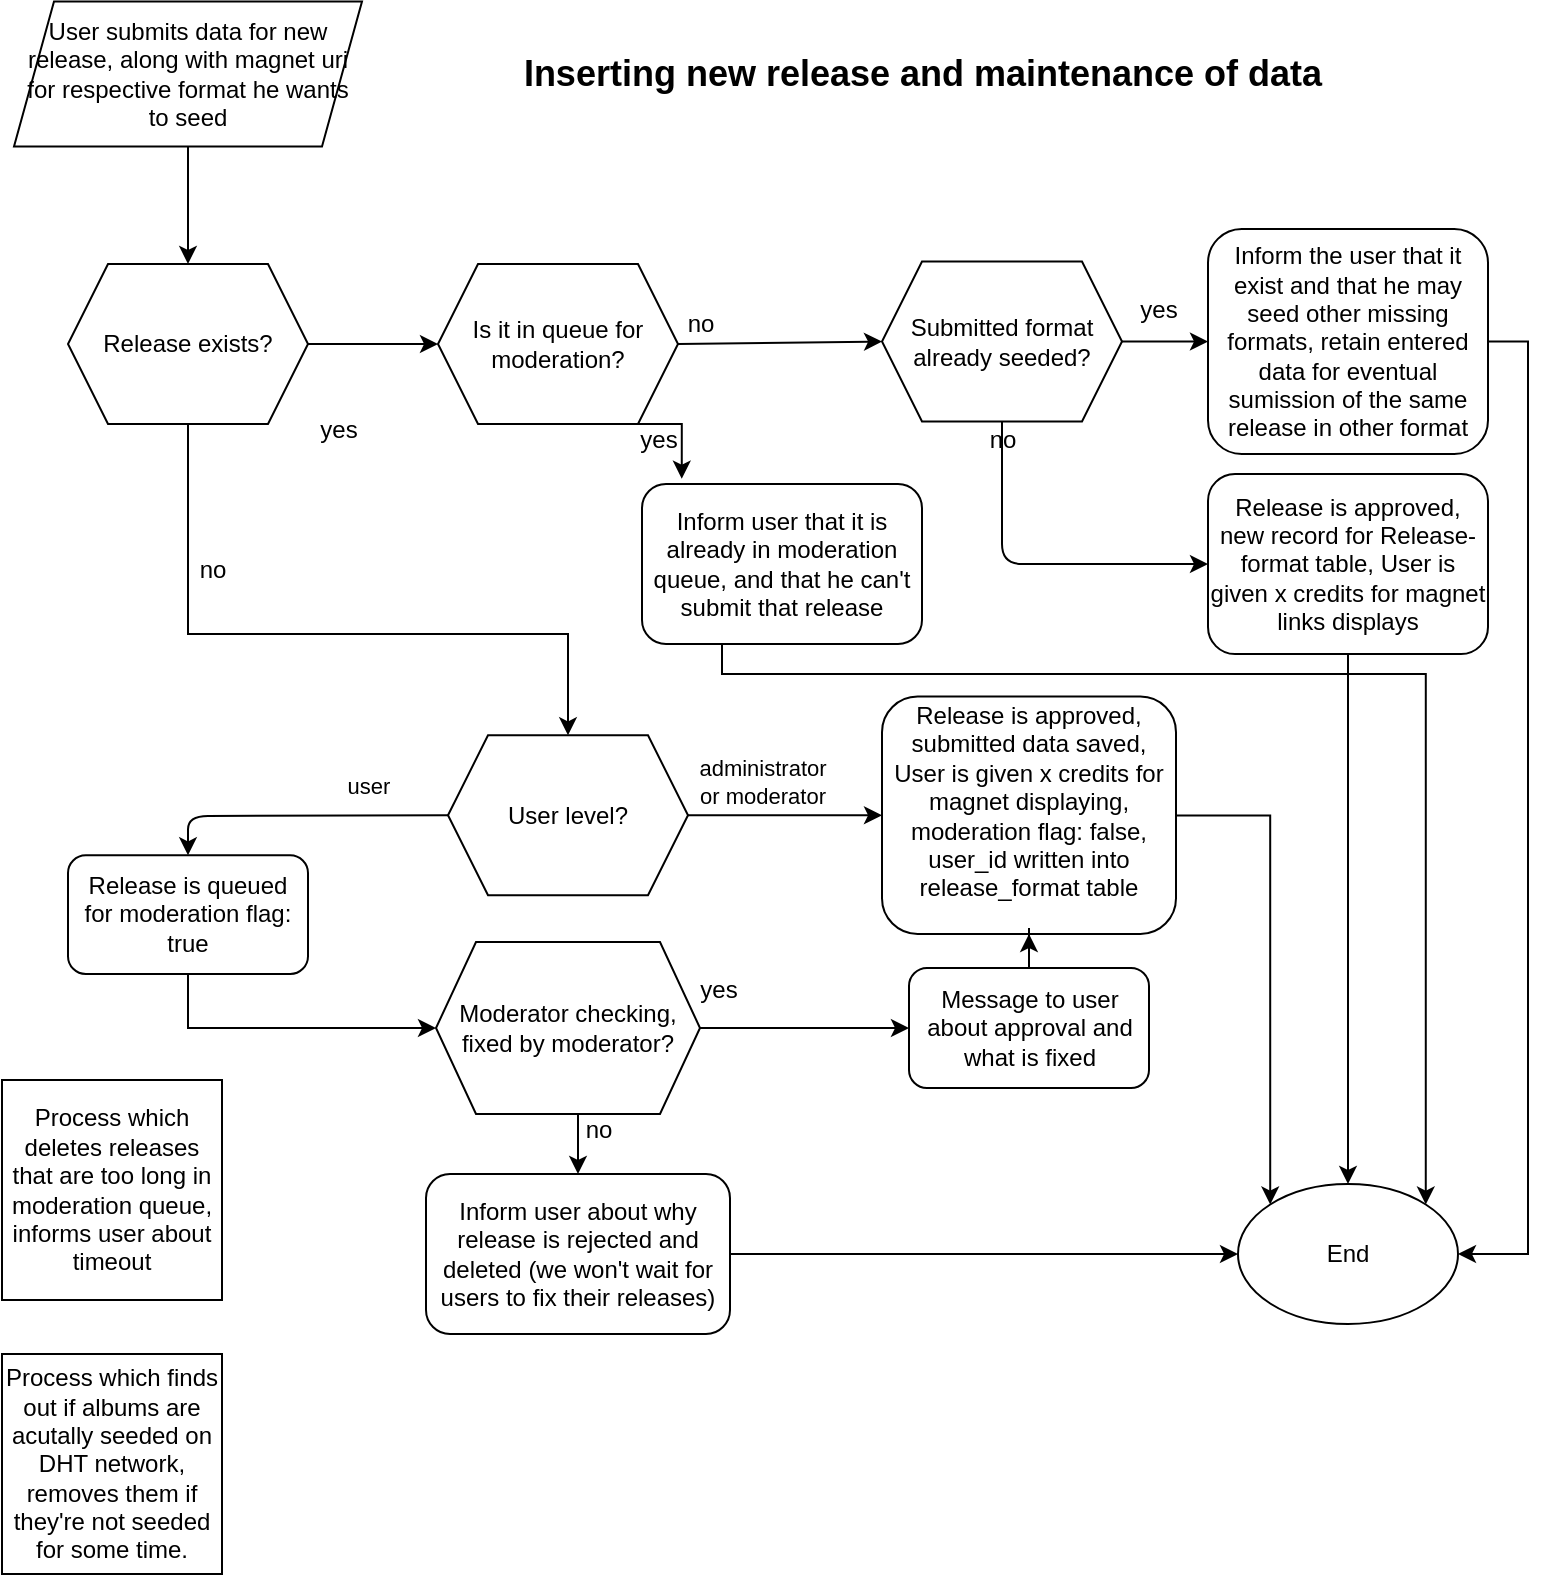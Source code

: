 <mxfile version="15.8.2" type="device" pages="3"><diagram name="Inserting a new release" id="c7558073-3199-34d8-9f00-42111426c3f3"><mxGraphModel dx="2062" dy="2243" grid="1" gridSize="10" guides="1" tooltips="1" connect="1" arrows="1" fold="1" page="1" pageScale="1" pageWidth="826" pageHeight="1169" background="#ffffff" math="0" shadow="0"><root><mxCell id="0"/><mxCell id="1" parent="0"/><mxCell id="n2ZyNjZmt25_cpvlLMeK-97" value="&lt;div&gt;&lt;font size=&quot;1&quot;&gt;&lt;b style=&quot;font-size: 18px&quot;&gt;Inserting new release and maintenance of data&lt;br&gt;&lt;/b&gt;&lt;/font&gt;&lt;/div&gt;" style="text;html=1;align=center;verticalAlign=middle;resizable=0;points=[];autosize=1;" parent="1" vertex="1"><mxGeometry x="290" y="-1140" width="420" height="20" as="geometry"/></mxCell><mxCell id="n2ZyNjZmt25_cpvlLMeK-98" value="User level?" style="shape=hexagon;perimeter=hexagonPerimeter2;whiteSpace=wrap;html=1;fixedSize=1;" parent="1" vertex="1"><mxGeometry x="263" y="-799.37" width="120" height="80" as="geometry"/></mxCell><object label="&lt;div&gt;administrator&lt;br&gt;&lt;/div&gt;&lt;div&gt;or moderator&lt;br&gt;&lt;/div&gt;" id="n2ZyNjZmt25_cpvlLMeK-103"><mxCell style="endArrow=classic;html=1;exitX=1;exitY=0.5;exitDx=0;exitDy=0;entryX=0;entryY=0.5;entryDx=0;entryDy=0;" parent="1" source="n2ZyNjZmt25_cpvlLMeK-98" target="n2ZyNjZmt25_cpvlLMeK-108" edge="1"><mxGeometry x="-0.237" y="18" width="50" height="50" relative="1" as="geometry"><mxPoint x="413" y="-805" as="sourcePoint"/><mxPoint x="638" y="-795" as="targetPoint"/><mxPoint y="1" as="offset"/></mxGeometry></mxCell></object><mxCell id="chvldUwghodZ7x24mrmY-2" style="edgeStyle=orthogonalEdgeStyle;rounded=0;orthogonalLoop=1;jettySize=auto;html=1;entryX=0;entryY=0.5;entryDx=0;entryDy=0;exitX=0.5;exitY=1;exitDx=0;exitDy=0;" edge="1" parent="1" source="n2ZyNjZmt25_cpvlLMeK-104" target="VYpHS7prJAa994C25TGv-31"><mxGeometry relative="1" as="geometry"/></mxCell><mxCell id="n2ZyNjZmt25_cpvlLMeK-104" value="Release is queued&lt;br&gt;&lt;div&gt; for moderation flag: true&lt;br&gt;&lt;/div&gt;" style="rounded=1;whiteSpace=wrap;html=1;" parent="1" vertex="1"><mxGeometry x="73" y="-739.37" width="120" height="59.37" as="geometry"/></mxCell><mxCell id="n2ZyNjZmt25_cpvlLMeK-107" value="&lt;div&gt;user&lt;/div&gt;" style="endArrow=classic;html=1;entryX=0.5;entryY=0;entryDx=0;entryDy=0;exitX=0;exitY=0.5;exitDx=0;exitDy=0;" parent="1" source="n2ZyNjZmt25_cpvlLMeK-98" target="n2ZyNjZmt25_cpvlLMeK-104" edge="1"><mxGeometry x="-0.468" y="-14" width="50" height="50" relative="1" as="geometry"><mxPoint x="293" y="-805" as="sourcePoint"/><mxPoint x="203" y="-805" as="targetPoint"/><Array as="points"><mxPoint x="133" y="-759"/></Array><mxPoint y="-1" as="offset"/></mxGeometry></mxCell><mxCell id="VYpHS7prJAa994C25TGv-16" style="edgeStyle=orthogonalEdgeStyle;rounded=0;orthogonalLoop=1;jettySize=auto;html=1;entryX=0;entryY=0;entryDx=0;entryDy=0;" parent="1" source="n2ZyNjZmt25_cpvlLMeK-108" target="VYpHS7prJAa994C25TGv-11" edge="1"><mxGeometry relative="1" as="geometry"/></mxCell><mxCell id="n2ZyNjZmt25_cpvlLMeK-108" value="&lt;div&gt;Release is approved, submitted data saved, User is given x credits for magnet displaying, moderation flag: false, user_id written into release_format table&lt;/div&gt;&lt;div&gt;&lt;br&gt;&lt;/div&gt;" style="rounded=1;whiteSpace=wrap;html=1;" parent="1" vertex="1"><mxGeometry x="480" y="-818.75" width="147" height="118.75" as="geometry"/></mxCell><mxCell id="n2ZyNjZmt25_cpvlLMeK-115" value="&lt;div&gt;Inform user about why release is rejected and deleted (we won't wait for users to fix their releases)&lt;br&gt;&lt;/div&gt;" style="rounded=1;whiteSpace=wrap;html=1;" parent="1" vertex="1"><mxGeometry x="252" y="-580" width="152" height="80" as="geometry"/></mxCell><mxCell id="n2ZyNjZmt25_cpvlLMeK-119" value="" style="endArrow=classic;html=1;exitX=1;exitY=0.5;exitDx=0;exitDy=0;entryX=0;entryY=0.5;entryDx=0;entryDy=0;" parent="1" source="n2ZyNjZmt25_cpvlLMeK-115" target="VYpHS7prJAa994C25TGv-11" edge="1"><mxGeometry width="50" height="50" relative="1" as="geometry"><mxPoint x="293" y="-725" as="sourcePoint"/><mxPoint x="398" y="-602.5" as="targetPoint"/></mxGeometry></mxCell><mxCell id="VYpHS7prJAa994C25TGv-1" value="Submitted format already seeded?" style="shape=hexagon;perimeter=hexagonPerimeter2;whiteSpace=wrap;html=1;fixedSize=1;" parent="1" vertex="1"><mxGeometry x="480" y="-1036.25" width="120" height="80" as="geometry"/></mxCell><mxCell id="VYpHS7prJAa994C25TGv-2" value="" style="endArrow=classic;html=1;exitX=0.5;exitY=1;exitDx=0;exitDy=0;entryX=0;entryY=0.5;entryDx=0;entryDy=0;" parent="1" source="VYpHS7prJAa994C25TGv-1" target="VYpHS7prJAa994C25TGv-53" edge="1"><mxGeometry width="50" height="50" relative="1" as="geometry"><mxPoint x="513" y="-795" as="sourcePoint"/><mxPoint x="710" y="-813" as="targetPoint"/><Array as="points"><mxPoint x="540" y="-885"/></Array></mxGeometry></mxCell><mxCell id="VYpHS7prJAa994C25TGv-4" value="Inform the user that it exist and that he may seed other missing formats, retain entered data for eventual sumission of the same release in other format" style="rounded=1;whiteSpace=wrap;html=1;" parent="1" vertex="1"><mxGeometry x="643" y="-1052.5" width="140" height="112.5" as="geometry"/></mxCell><mxCell id="VYpHS7prJAa994C25TGv-5" value="" style="endArrow=classic;html=1;exitX=1;exitY=0.5;exitDx=0;exitDy=0;entryX=0;entryY=0.5;entryDx=0;entryDy=0;" parent="1" source="VYpHS7prJAa994C25TGv-1" target="VYpHS7prJAa994C25TGv-4" edge="1"><mxGeometry width="50" height="50" relative="1" as="geometry"><mxPoint x="513" y="-795" as="sourcePoint"/><mxPoint x="563" y="-845" as="targetPoint"/></mxGeometry></mxCell><mxCell id="VYpHS7prJAa994C25TGv-6" value="&lt;div&gt;yes&lt;/div&gt;&lt;div&gt;&lt;br&gt;&lt;/div&gt;" style="text;html=1;align=center;verticalAlign=middle;resizable=0;points=[];autosize=1;" parent="1" vertex="1"><mxGeometry x="603" y="-1020" width="30" height="30" as="geometry"/></mxCell><mxCell id="VYpHS7prJAa994C25TGv-20" style="edgeStyle=orthogonalEdgeStyle;rounded=0;orthogonalLoop=1;jettySize=auto;html=1;entryX=0.5;entryY=0;entryDx=0;entryDy=0;exitX=0.5;exitY=1;exitDx=0;exitDy=0;" parent="1" source="VYpHS7prJAa994C25TGv-9" target="VYpHS7prJAa994C25TGv-17" edge="1"><mxGeometry relative="1" as="geometry"><mxPoint x="288" y="-1020" as="sourcePoint"/></mxGeometry></mxCell><mxCell id="VYpHS7prJAa994C25TGv-9" value="&lt;div&gt;User submits data for new release, along with magnet uri for respective format he wants to seed&lt;br&gt;&lt;/div&gt;" style="shape=parallelogram;perimeter=parallelogramPerimeter;whiteSpace=wrap;html=1;fixedSize=1;" parent="1" vertex="1"><mxGeometry x="46" y="-1166.25" width="174" height="72.5" as="geometry"/></mxCell><mxCell id="VYpHS7prJAa994C25TGv-14" style="edgeStyle=orthogonalEdgeStyle;rounded=0;orthogonalLoop=1;jettySize=auto;html=1;exitX=1;exitY=0.5;exitDx=0;exitDy=0;entryX=1;entryY=0.5;entryDx=0;entryDy=0;" parent="1" source="VYpHS7prJAa994C25TGv-4" target="VYpHS7prJAa994C25TGv-11" edge="1"><mxGeometry relative="1" as="geometry"><mxPoint x="703" y="-915" as="sourcePoint"/></mxGeometry></mxCell><mxCell id="VYpHS7prJAa994C25TGv-11" value="End" style="ellipse;whiteSpace=wrap;html=1;" parent="1" vertex="1"><mxGeometry x="658" y="-575" width="110" height="70" as="geometry"/></mxCell><mxCell id="VYpHS7prJAa994C25TGv-21" style="edgeStyle=orthogonalEdgeStyle;rounded=0;orthogonalLoop=1;jettySize=auto;html=1;exitX=0.5;exitY=1;exitDx=0;exitDy=0;entryX=0.5;entryY=0;entryDx=0;entryDy=0;" parent="1" source="VYpHS7prJAa994C25TGv-17" target="n2ZyNjZmt25_cpvlLMeK-98" edge="1"><mxGeometry relative="1" as="geometry"><Array as="points"><mxPoint x="133" y="-850"/><mxPoint x="323" y="-850"/></Array></mxGeometry></mxCell><mxCell id="VYpHS7prJAa994C25TGv-26" style="edgeStyle=orthogonalEdgeStyle;rounded=0;orthogonalLoop=1;jettySize=auto;html=1;exitX=1;exitY=0.5;exitDx=0;exitDy=0;entryX=0;entryY=0.5;entryDx=0;entryDy=0;" parent="1" source="VYpHS7prJAa994C25TGv-17" target="VYpHS7prJAa994C25TGv-40" edge="1"><mxGeometry relative="1" as="geometry"><mxPoint x="310" y="-880" as="targetPoint"/></mxGeometry></mxCell><mxCell id="VYpHS7prJAa994C25TGv-17" value="Release exists?" style="shape=hexagon;perimeter=hexagonPerimeter2;whiteSpace=wrap;html=1;fixedSize=1;" parent="1" vertex="1"><mxGeometry x="73" y="-1035" width="120" height="80" as="geometry"/></mxCell><mxCell id="VYpHS7prJAa994C25TGv-24" value="&lt;div&gt;no&lt;/div&gt;&lt;div&gt;&lt;br&gt;&lt;/div&gt;" style="text;html=1;align=center;verticalAlign=middle;resizable=0;points=[];autosize=1;" parent="1" vertex="1"><mxGeometry x="130" y="-890" width="30" height="30" as="geometry"/></mxCell><mxCell id="VYpHS7prJAa994C25TGv-27" value="&lt;div&gt;yes&lt;/div&gt;&lt;div&gt;&lt;br&gt;&lt;/div&gt;" style="text;html=1;align=center;verticalAlign=middle;resizable=0;points=[];autosize=1;" parent="1" vertex="1"><mxGeometry x="193" y="-960" width="30" height="30" as="geometry"/></mxCell><mxCell id="VYpHS7prJAa994C25TGv-29" value="&lt;div&gt;no&lt;/div&gt;&lt;div&gt;&lt;br&gt;&lt;/div&gt;" style="text;html=1;align=center;verticalAlign=middle;resizable=0;points=[];autosize=1;" parent="1" vertex="1"><mxGeometry x="525" y="-955" width="30" height="30" as="geometry"/></mxCell><mxCell id="VYpHS7prJAa994C25TGv-33" style="edgeStyle=orthogonalEdgeStyle;rounded=0;orthogonalLoop=1;jettySize=auto;html=1;exitX=1;exitY=0.5;exitDx=0;exitDy=0;entryX=0;entryY=0.5;entryDx=0;entryDy=0;" parent="1" source="VYpHS7prJAa994C25TGv-31" target="VYpHS7prJAa994C25TGv-37" edge="1"><mxGeometry relative="1" as="geometry"><mxPoint x="358" y="-590" as="sourcePoint"/></mxGeometry></mxCell><mxCell id="VYpHS7prJAa994C25TGv-35" style="edgeStyle=orthogonalEdgeStyle;rounded=0;orthogonalLoop=1;jettySize=auto;html=1;entryX=0.5;entryY=0;entryDx=0;entryDy=0;exitX=0.5;exitY=1;exitDx=0;exitDy=0;" parent="1" source="VYpHS7prJAa994C25TGv-31" target="n2ZyNjZmt25_cpvlLMeK-115" edge="1"><mxGeometry relative="1" as="geometry"><mxPoint x="298" y="-550" as="sourcePoint"/></mxGeometry></mxCell><mxCell id="VYpHS7prJAa994C25TGv-31" value="Moderator checking, fixed by moderator?" style="shape=hexagon;perimeter=hexagonPerimeter2;whiteSpace=wrap;html=1;fixedSize=1;" parent="1" vertex="1"><mxGeometry x="257" y="-696" width="132" height="86" as="geometry"/></mxCell><mxCell id="VYpHS7prJAa994C25TGv-34" value="&lt;div&gt;yes&lt;/div&gt;&lt;div&gt;&lt;br&gt;&lt;/div&gt;" style="text;html=1;align=center;verticalAlign=middle;resizable=0;points=[];autosize=1;" parent="1" vertex="1"><mxGeometry x="383" y="-680" width="30" height="30" as="geometry"/></mxCell><mxCell id="VYpHS7prJAa994C25TGv-36" value="&lt;div&gt;no&lt;/div&gt;&lt;div&gt;&lt;br&gt;&lt;/div&gt;" style="text;html=1;align=center;verticalAlign=middle;resizable=0;points=[];autosize=1;" parent="1" vertex="1"><mxGeometry x="323" y="-610" width="30" height="30" as="geometry"/></mxCell><mxCell id="VYpHS7prJAa994C25TGv-38" style="edgeStyle=orthogonalEdgeStyle;rounded=0;orthogonalLoop=1;jettySize=auto;html=1;" parent="1" source="VYpHS7prJAa994C25TGv-37" target="n2ZyNjZmt25_cpvlLMeK-108" edge="1"><mxGeometry relative="1" as="geometry"/></mxCell><mxCell id="VYpHS7prJAa994C25TGv-37" value="Message to user about approval and what is fixed" style="rounded=1;whiteSpace=wrap;html=1;" parent="1" vertex="1"><mxGeometry x="493.5" y="-683" width="120" height="60" as="geometry"/></mxCell><mxCell id="VYpHS7prJAa994C25TGv-42" style="edgeStyle=orthogonalEdgeStyle;rounded=0;orthogonalLoop=1;jettySize=auto;html=1;entryX=0.142;entryY=-0.033;entryDx=0;entryDy=0;exitX=0.8;exitY=1;exitDx=0;exitDy=0;exitPerimeter=0;entryPerimeter=0;" parent="1" source="VYpHS7prJAa994C25TGv-40" target="VYpHS7prJAa994C25TGv-41" edge="1"><mxGeometry relative="1" as="geometry"/></mxCell><mxCell id="VYpHS7prJAa994C25TGv-40" value="Is it in queue for moderation?" style="shape=hexagon;perimeter=hexagonPerimeter2;whiteSpace=wrap;html=1;fixedSize=1;" parent="1" vertex="1"><mxGeometry x="258" y="-1035" width="120" height="80" as="geometry"/></mxCell><mxCell id="VYpHS7prJAa994C25TGv-49" style="edgeStyle=orthogonalEdgeStyle;rounded=0;orthogonalLoop=1;jettySize=auto;html=1;entryX=1;entryY=0;entryDx=0;entryDy=0;" parent="1" source="VYpHS7prJAa994C25TGv-41" target="VYpHS7prJAa994C25TGv-11" edge="1"><mxGeometry relative="1" as="geometry"><Array as="points"><mxPoint x="400" y="-830"/><mxPoint x="752" y="-830"/></Array></mxGeometry></mxCell><mxCell id="VYpHS7prJAa994C25TGv-41" value="&lt;div&gt;Inform user that it is already in moderation queue, and that he can't submit that release&lt;/div&gt;" style="rounded=1;whiteSpace=wrap;html=1;" parent="1" vertex="1"><mxGeometry x="360" y="-925" width="140" height="80" as="geometry"/></mxCell><mxCell id="VYpHS7prJAa994C25TGv-43" value="&lt;div&gt;yes&lt;/div&gt;&lt;div&gt;&lt;br&gt;&lt;/div&gt;" style="text;html=1;align=center;verticalAlign=middle;resizable=0;points=[];autosize=1;" parent="1" vertex="1"><mxGeometry x="353" y="-955" width="30" height="30" as="geometry"/></mxCell><mxCell id="VYpHS7prJAa994C25TGv-46" value="" style="endArrow=classic;html=1;entryX=0;entryY=0.5;entryDx=0;entryDy=0;exitX=1;exitY=0.5;exitDx=0;exitDy=0;" parent="1" source="VYpHS7prJAa994C25TGv-40" target="VYpHS7prJAa994C25TGv-1" edge="1"><mxGeometry width="50" height="50" relative="1" as="geometry"><mxPoint x="400" y="-996" as="sourcePoint"/><mxPoint x="503" y="-980" as="targetPoint"/></mxGeometry></mxCell><mxCell id="VYpHS7prJAa994C25TGv-47" value="no" style="text;html=1;align=center;verticalAlign=middle;resizable=0;points=[];autosize=1;" parent="1" vertex="1"><mxGeometry x="374" y="-1015" width="30" height="20" as="geometry"/></mxCell><mxCell id="VYpHS7prJAa994C25TGv-48" value="Process which deletes releases that are too long in moderation queue, informs user about timeout" style="whiteSpace=wrap;html=1;aspect=fixed;" parent="1" vertex="1"><mxGeometry x="40" y="-627" width="110" height="110" as="geometry"/></mxCell><mxCell id="VYpHS7prJAa994C25TGv-54" style="edgeStyle=orthogonalEdgeStyle;rounded=0;orthogonalLoop=1;jettySize=auto;html=1;entryX=0.5;entryY=0;entryDx=0;entryDy=0;" parent="1" source="VYpHS7prJAa994C25TGv-53" target="VYpHS7prJAa994C25TGv-11" edge="1"><mxGeometry relative="1" as="geometry"><mxPoint x="670" y="-580" as="targetPoint"/></mxGeometry></mxCell><mxCell id="VYpHS7prJAa994C25TGv-53" value="Release is approved, new record for Release-format table, User is given x credits for magnet links displays" style="rounded=1;whiteSpace=wrap;html=1;" parent="1" vertex="1"><mxGeometry x="643" y="-930" width="140" height="90" as="geometry"/></mxCell><mxCell id="3IJNpLpQava2h7007j8y-3" value="&lt;div&gt;Process which finds out if albums are acutally seeded on DHT network, removes them if they're not seeded for some time.&lt;/div&gt;" style="whiteSpace=wrap;html=1;aspect=fixed;" parent="1" vertex="1"><mxGeometry x="40" y="-490" width="110" height="110" as="geometry"/></mxCell></root></mxGraphModel></diagram><diagram id="XDokTzI9cl6tC_Xatj_h" name="Logic for giving of magnet display credits"><mxGraphModel dx="2062" dy="1082" grid="1" gridSize="10" guides="1" tooltips="1" connect="1" arrows="1" fold="1" page="1" pageScale="1" pageWidth="850" pageHeight="1100" math="0" shadow="0"><root><mxCell id="PKk5NcFxZz1ioKg03z-K-0"/><mxCell id="PKk5NcFxZz1ioKg03z-K-1" parent="PKk5NcFxZz1ioKg03z-K-0"/><mxCell id="PKk5NcFxZz1ioKg03z-K-2" value="&lt;font style=&quot;font-size: 18px&quot;&gt;&lt;b&gt;Logic for giving of magnet display credits&lt;/b&gt;&lt;/font&gt;" style="text;html=1;strokeColor=none;fillColor=none;align=center;verticalAlign=middle;whiteSpace=wrap;rounded=0;" parent="PKk5NcFxZz1ioKg03z-K-1" vertex="1"><mxGeometry x="220" y="30" width="420" height="20" as="geometry"/></mxCell><mxCell id="FW8wLS0qnxZjOae0w8Y4-0" value="" style="shape=table;html=1;whiteSpace=wrap;startSize=0;container=1;collapsible=0;childLayout=tableLayout;" parent="PKk5NcFxZz1ioKg03z-K-1" vertex="1"><mxGeometry x="40" y="80" width="150" height="385" as="geometry"/></mxCell><mxCell id="FW8wLS0qnxZjOae0w8Y4-1" value="" style="shape=partialRectangle;html=1;whiteSpace=wrap;collapsible=0;dropTarget=0;pointerEvents=0;fillColor=none;top=0;left=0;bottom=0;right=0;points=[[0,0.5],[1,0.5]];portConstraint=eastwest;" parent="FW8wLS0qnxZjOae0w8Y4-0" vertex="1"><mxGeometry width="150" height="70" as="geometry"/></mxCell><mxCell id="FW8wLS0qnxZjOae0w8Y4-2" value="Number of submitted releases" style="shape=partialRectangle;html=1;whiteSpace=wrap;connectable=0;overflow=hidden;fillColor=none;top=0;left=0;bottom=0;right=0;" parent="FW8wLS0qnxZjOae0w8Y4-1" vertex="1"><mxGeometry width="75" height="70" as="geometry"/></mxCell><mxCell id="FW8wLS0qnxZjOae0w8Y4-3" value="Number of magnet displays given" style="shape=partialRectangle;html=1;whiteSpace=wrap;connectable=0;overflow=hidden;fillColor=none;top=0;left=0;bottom=0;right=0;" parent="FW8wLS0qnxZjOae0w8Y4-1" vertex="1"><mxGeometry x="75" width="75" height="70" as="geometry"/></mxCell><mxCell id="FW8wLS0qnxZjOae0w8Y4-4" value="" style="shape=partialRectangle;html=1;whiteSpace=wrap;collapsible=0;dropTarget=0;pointerEvents=0;fillColor=none;top=0;left=0;bottom=0;right=0;points=[[0,0.5],[1,0.5]];portConstraint=eastwest;" parent="FW8wLS0qnxZjOae0w8Y4-0" vertex="1"><mxGeometry y="70" width="150" height="45" as="geometry"/></mxCell><mxCell id="FW8wLS0qnxZjOae0w8Y4-5" value="0-10" style="shape=partialRectangle;html=1;whiteSpace=wrap;connectable=0;overflow=hidden;fillColor=none;top=0;left=0;bottom=0;right=0;" parent="FW8wLS0qnxZjOae0w8Y4-4" vertex="1"><mxGeometry width="75" height="45" as="geometry"/></mxCell><mxCell id="FW8wLS0qnxZjOae0w8Y4-6" value="1" style="shape=partialRectangle;html=1;whiteSpace=wrap;connectable=0;overflow=hidden;fillColor=none;top=0;left=0;bottom=0;right=0;" parent="FW8wLS0qnxZjOae0w8Y4-4" vertex="1"><mxGeometry x="75" width="75" height="45" as="geometry"/></mxCell><mxCell id="FW8wLS0qnxZjOae0w8Y4-7" value="" style="shape=partialRectangle;html=1;whiteSpace=wrap;collapsible=0;dropTarget=0;pointerEvents=0;fillColor=none;top=0;left=0;bottom=0;right=0;points=[[0,0.5],[1,0.5]];portConstraint=eastwest;" parent="FW8wLS0qnxZjOae0w8Y4-0" vertex="1"><mxGeometry y="115" width="150" height="45" as="geometry"/></mxCell><mxCell id="FW8wLS0qnxZjOae0w8Y4-8" value="10-30" style="shape=partialRectangle;html=1;whiteSpace=wrap;connectable=0;overflow=hidden;fillColor=none;top=0;left=0;bottom=0;right=0;" parent="FW8wLS0qnxZjOae0w8Y4-7" vertex="1"><mxGeometry width="75" height="45" as="geometry"/></mxCell><mxCell id="FW8wLS0qnxZjOae0w8Y4-9" value="2" style="shape=partialRectangle;html=1;whiteSpace=wrap;connectable=0;overflow=hidden;fillColor=none;top=0;left=0;bottom=0;right=0;" parent="FW8wLS0qnxZjOae0w8Y4-7" vertex="1"><mxGeometry x="75" width="75" height="45" as="geometry"/></mxCell><mxCell id="FW8wLS0qnxZjOae0w8Y4-10" value="" style="shape=partialRectangle;html=1;whiteSpace=wrap;collapsible=0;dropTarget=0;pointerEvents=0;fillColor=none;top=0;left=0;bottom=0;right=0;points=[[0,0.5],[1,0.5]];portConstraint=eastwest;" parent="FW8wLS0qnxZjOae0w8Y4-0" vertex="1"><mxGeometry y="160" width="150" height="45" as="geometry"/></mxCell><mxCell id="FW8wLS0qnxZjOae0w8Y4-11" value="30-60" style="shape=partialRectangle;html=1;whiteSpace=wrap;connectable=0;overflow=hidden;fillColor=none;top=0;left=0;bottom=0;right=0;" parent="FW8wLS0qnxZjOae0w8Y4-10" vertex="1"><mxGeometry width="75" height="45" as="geometry"/></mxCell><mxCell id="FW8wLS0qnxZjOae0w8Y4-12" value="4" style="shape=partialRectangle;html=1;whiteSpace=wrap;connectable=0;overflow=hidden;fillColor=none;top=0;left=0;bottom=0;right=0;" parent="FW8wLS0qnxZjOae0w8Y4-10" vertex="1"><mxGeometry x="75" width="75" height="45" as="geometry"/></mxCell><mxCell id="FW8wLS0qnxZjOae0w8Y4-13" value="" style="shape=partialRectangle;html=1;whiteSpace=wrap;collapsible=0;dropTarget=0;pointerEvents=0;fillColor=none;top=0;left=0;bottom=0;right=0;points=[[0,0.5],[1,0.5]];portConstraint=eastwest;" parent="FW8wLS0qnxZjOae0w8Y4-0" vertex="1"><mxGeometry y="205" width="150" height="45" as="geometry"/></mxCell><mxCell id="FW8wLS0qnxZjOae0w8Y4-14" value="60-100" style="shape=partialRectangle;html=1;whiteSpace=wrap;connectable=0;overflow=hidden;fillColor=none;top=0;left=0;bottom=0;right=0;" parent="FW8wLS0qnxZjOae0w8Y4-13" vertex="1"><mxGeometry width="75" height="45" as="geometry"/></mxCell><mxCell id="FW8wLS0qnxZjOae0w8Y4-15" value="7" style="shape=partialRectangle;html=1;whiteSpace=wrap;connectable=0;overflow=hidden;fillColor=none;top=0;left=0;bottom=0;right=0;" parent="FW8wLS0qnxZjOae0w8Y4-13" vertex="1"><mxGeometry x="75" width="75" height="45" as="geometry"/></mxCell><mxCell id="FW8wLS0qnxZjOae0w8Y4-16" value="" style="shape=partialRectangle;html=1;whiteSpace=wrap;collapsible=0;dropTarget=0;pointerEvents=0;fillColor=none;top=0;left=0;bottom=0;right=0;points=[[0,0.5],[1,0.5]];portConstraint=eastwest;" parent="FW8wLS0qnxZjOae0w8Y4-0" vertex="1"><mxGeometry y="250" width="150" height="45" as="geometry"/></mxCell><mxCell id="FW8wLS0qnxZjOae0w8Y4-17" value="100-200" style="shape=partialRectangle;html=1;whiteSpace=wrap;connectable=0;overflow=hidden;fillColor=none;top=0;left=0;bottom=0;right=0;" parent="FW8wLS0qnxZjOae0w8Y4-16" vertex="1"><mxGeometry width="75" height="45" as="geometry"/></mxCell><mxCell id="FW8wLS0qnxZjOae0w8Y4-18" value="11" style="shape=partialRectangle;html=1;whiteSpace=wrap;connectable=0;overflow=hidden;fillColor=none;top=0;left=0;bottom=0;right=0;" parent="FW8wLS0qnxZjOae0w8Y4-16" vertex="1"><mxGeometry x="75" width="75" height="45" as="geometry"/></mxCell><mxCell id="P2ZsAon1ckKOHhdZO5vz-0" style="shape=partialRectangle;html=1;whiteSpace=wrap;collapsible=0;dropTarget=0;pointerEvents=0;fillColor=none;top=0;left=0;bottom=0;right=0;points=[[0,0.5],[1,0.5]];portConstraint=eastwest;" parent="FW8wLS0qnxZjOae0w8Y4-0" vertex="1"><mxGeometry y="295" width="150" height="45" as="geometry"/></mxCell><mxCell id="P2ZsAon1ckKOHhdZO5vz-1" value="&lt;div align=&quot;center&quot;&gt;200-500&lt;/div&gt;" style="shape=partialRectangle;html=1;whiteSpace=wrap;connectable=0;overflow=hidden;fillColor=none;top=0;left=0;bottom=0;right=0;align=center;" parent="P2ZsAon1ckKOHhdZO5vz-0" vertex="1"><mxGeometry width="75" height="45" as="geometry"/></mxCell><mxCell id="P2ZsAon1ckKOHhdZO5vz-2" value="16" style="shape=partialRectangle;html=1;whiteSpace=wrap;connectable=0;overflow=hidden;fillColor=none;top=0;left=0;bottom=0;right=0;" parent="P2ZsAon1ckKOHhdZO5vz-0" vertex="1"><mxGeometry x="75" width="75" height="45" as="geometry"/></mxCell><mxCell id="P2ZsAon1ckKOHhdZO5vz-3" style="shape=partialRectangle;html=1;whiteSpace=wrap;collapsible=0;dropTarget=0;pointerEvents=0;fillColor=none;top=0;left=0;bottom=0;right=0;points=[[0,0.5],[1,0.5]];portConstraint=eastwest;" parent="FW8wLS0qnxZjOae0w8Y4-0" vertex="1"><mxGeometry y="340" width="150" height="45" as="geometry"/></mxCell><mxCell id="P2ZsAon1ckKOHhdZO5vz-4" value="500+" style="shape=partialRectangle;html=1;whiteSpace=wrap;connectable=0;overflow=hidden;fillColor=none;top=0;left=0;bottom=0;right=0;align=center;" parent="P2ZsAon1ckKOHhdZO5vz-3" vertex="1"><mxGeometry width="75" height="45" as="geometry"/></mxCell><mxCell id="P2ZsAon1ckKOHhdZO5vz-5" value="&lt;div&gt;25&lt;/div&gt;" style="shape=partialRectangle;html=1;whiteSpace=wrap;connectable=0;overflow=hidden;fillColor=none;top=0;left=0;bottom=0;right=0;" parent="P2ZsAon1ckKOHhdZO5vz-3" vertex="1"><mxGeometry x="75" width="75" height="45" as="geometry"/></mxCell><mxCell id="HELg8cbNPCt3xntXr3Lz-0" value="&lt;div style=&quot;font-size: 14px&quot; align=&quot;left&quot;&gt;&lt;font style=&quot;font-size: 14px&quot;&gt;Moderators and administrators do not have contraints on how many magnet links they can see, everyone can be promoted to&lt;br&gt;moderator level by&lt;/font&gt;&lt;font style=&quot;font-size: 14px&quot;&gt; supplying his bandwidth, cpu and data storage thus helping decentralization, through various services such as&lt;br&gt;IPFS or Wip2p (that yet has to be determined).&lt;/font&gt;&lt;font style=&quot;font-size: 14px&quot;&gt; There should be active monitoring on whether they are continuous with such type of&lt;br&gt; support, so user level is maintained. Generally, the site will rely on&lt;/font&gt;&lt;font style=&quot;font-size: 14px&quot;&gt; community only, not on any enterprise service.&lt;br&gt;&lt;/font&gt;&lt;/div&gt;" style="text;html=1;align=left;verticalAlign=middle;resizable=0;points=[];autosize=1;" parent="PKk5NcFxZz1ioKg03z-K-1" vertex="1"><mxGeometry x="40" y="480" width="820" height="60" as="geometry"/></mxCell></root></mxGraphModel></diagram><diagram id="xlkrciks6cJSYFcoXLwE" name="User interface"><mxGraphModel dx="2062" dy="1082" grid="1" gridSize="10" guides="1" tooltips="1" connect="1" arrows="1" fold="1" page="1" pageScale="1" pageWidth="850" pageHeight="1100" math="0" shadow="0"><root><mxCell id="mQnBFHZS2w15oKFvYl4J-0"/><mxCell id="mQnBFHZS2w15oKFvYl4J-1" parent="mQnBFHZS2w15oKFvYl4J-0"/></root></mxGraphModel></diagram></mxfile>